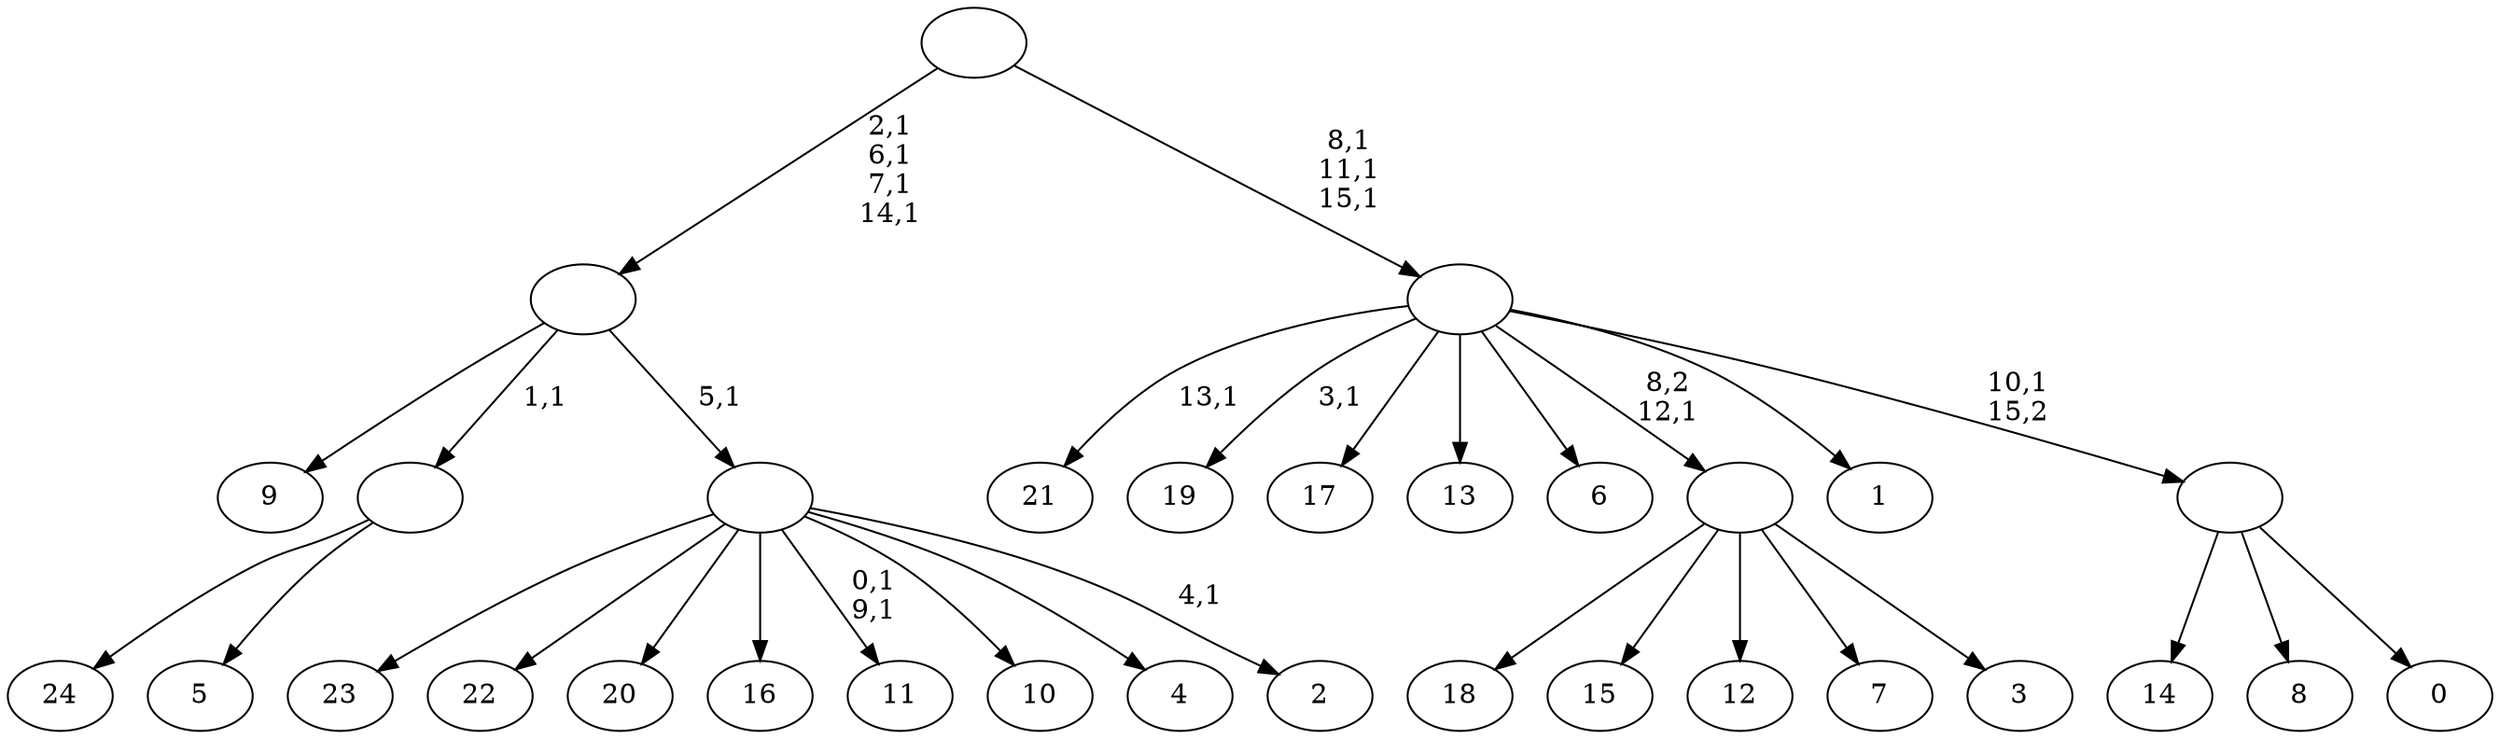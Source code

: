 digraph T {
	41 [label="24"]
	40 [label="23"]
	39 [label="22"]
	38 [label="21"]
	36 [label="20"]
	35 [label="19"]
	33 [label="18"]
	32 [label="17"]
	31 [label="16"]
	30 [label="15"]
	29 [label="14"]
	28 [label="13"]
	27 [label="12"]
	26 [label="11"]
	23 [label="10"]
	22 [label="9"]
	21 [label="8"]
	20 [label="7"]
	19 [label="6"]
	18 [label="5"]
	17 [label=""]
	16 [label="4"]
	15 [label="3"]
	14 [label=""]
	13 [label="2"]
	11 [label=""]
	10 [label=""]
	6 [label="1"]
	5 [label="0"]
	4 [label=""]
	3 [label=""]
	0 [label=""]
	17 -> 41 [label=""]
	17 -> 18 [label=""]
	14 -> 33 [label=""]
	14 -> 30 [label=""]
	14 -> 27 [label=""]
	14 -> 20 [label=""]
	14 -> 15 [label=""]
	11 -> 13 [label="4,1"]
	11 -> 26 [label="0,1\n9,1"]
	11 -> 40 [label=""]
	11 -> 39 [label=""]
	11 -> 36 [label=""]
	11 -> 31 [label=""]
	11 -> 23 [label=""]
	11 -> 16 [label=""]
	10 -> 22 [label=""]
	10 -> 17 [label="1,1"]
	10 -> 11 [label="5,1"]
	4 -> 29 [label=""]
	4 -> 21 [label=""]
	4 -> 5 [label=""]
	3 -> 35 [label="3,1"]
	3 -> 38 [label="13,1"]
	3 -> 32 [label=""]
	3 -> 28 [label=""]
	3 -> 19 [label=""]
	3 -> 14 [label="8,2\n12,1"]
	3 -> 6 [label=""]
	3 -> 4 [label="10,1\n15,2"]
	0 -> 3 [label="8,1\n11,1\n15,1"]
	0 -> 10 [label="2,1\n6,1\n7,1\n14,1"]
}
